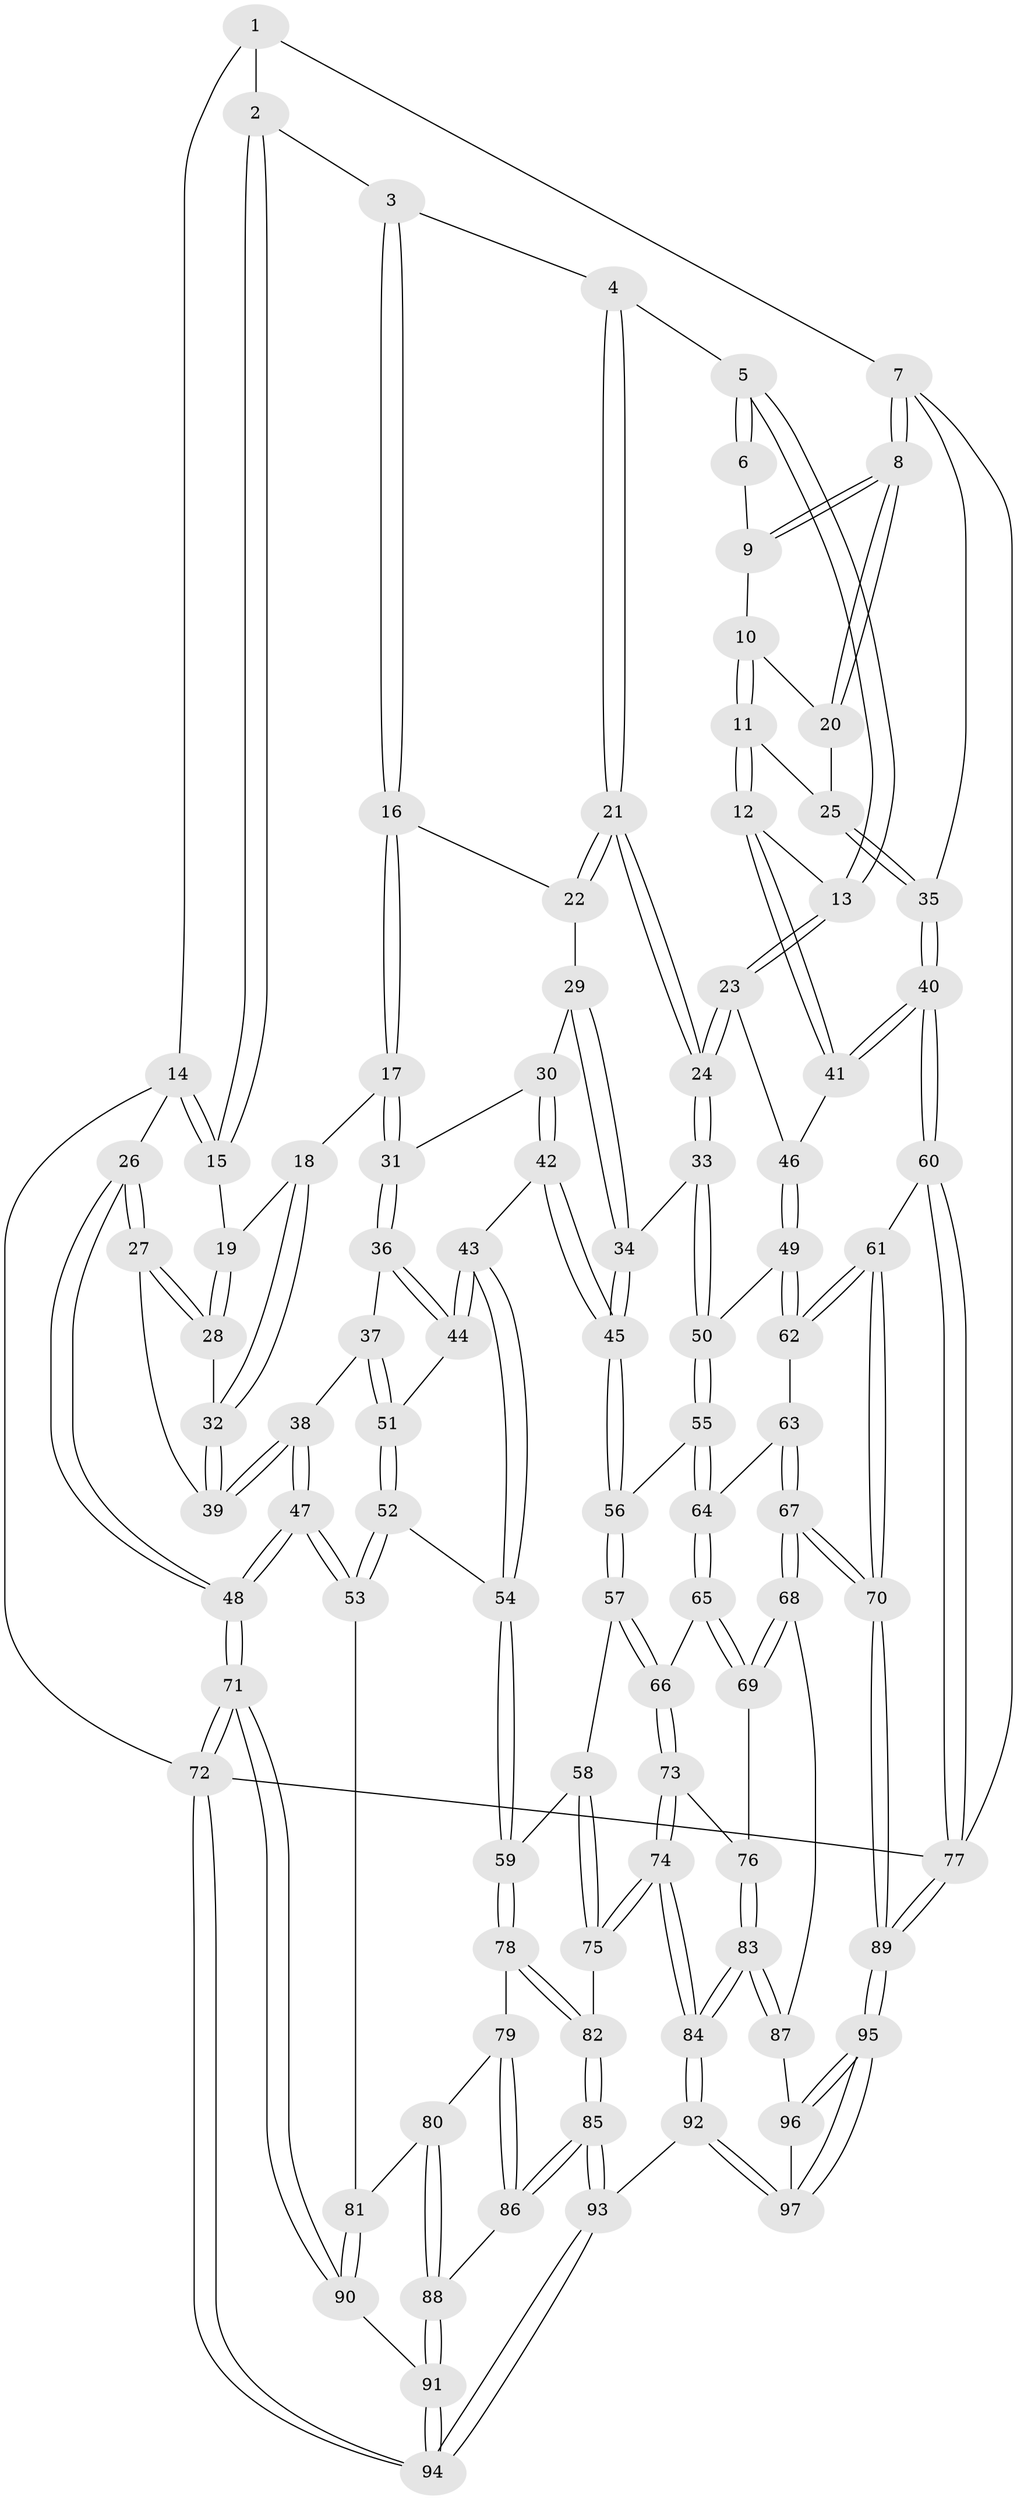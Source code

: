 // Generated by graph-tools (version 1.1) at 2025/38/03/09/25 02:38:22]
// undirected, 97 vertices, 239 edges
graph export_dot {
graph [start="1"]
  node [color=gray90,style=filled];
  1 [pos="+0.7175201446251589+0"];
  2 [pos="+0.26994248573957985+0"];
  3 [pos="+0.2815296492880301+0"];
  4 [pos="+0.4864938313653697+0.12371206347764356"];
  5 [pos="+0.6465088010932536+0.08016982967601582"];
  6 [pos="+0.7174662167384518+0"];
  7 [pos="+1+0"];
  8 [pos="+1+0.04358131522363137"];
  9 [pos="+0.7934045516759551+0.06557286361614463"];
  10 [pos="+0.8082504938018237+0.09600707568532972"];
  11 [pos="+0.7444572494391953+0.26278133789477365"];
  12 [pos="+0.7364866722203237+0.26723109557449387"];
  13 [pos="+0.6596347014178632+0.28308663050498484"];
  14 [pos="+0+0"];
  15 [pos="+0.13548769406792038+0"];
  16 [pos="+0.32518811308015727+0.2055410864213609"];
  17 [pos="+0.2243877701984919+0.26902881877679313"];
  18 [pos="+0.13700730850924106+0.20547656970028377"];
  19 [pos="+0.1204606109594285+0.16522777456606072"];
  20 [pos="+0.8977205260320708+0.15504969566414034"];
  21 [pos="+0.4848266468253055+0.2585707703730506"];
  22 [pos="+0.33664322814325764+0.21425246555465616"];
  23 [pos="+0.6299990132762688+0.3133385833354977"];
  24 [pos="+0.5324014219509491+0.33470930572867613"];
  25 [pos="+0.8753370343173072+0.2560231190848497"];
  26 [pos="+0+0.2881112976998544"];
  27 [pos="+0+0.27265632685808655"];
  28 [pos="+0+0.26178459780889735"];
  29 [pos="+0.3349689649118534+0.2848423137009071"];
  30 [pos="+0.29122810050180337+0.3562911297707407"];
  31 [pos="+0.2304551963221336+0.3267389183400366"];
  32 [pos="+0.0880778961252472+0.3131447081084494"];
  33 [pos="+0.5012439565588815+0.3818058440775184"];
  34 [pos="+0.45521310404122195+0.4102406516208895"];
  35 [pos="+1+0.48483394224986703"];
  36 [pos="+0.186641127822202+0.3707213447463984"];
  37 [pos="+0.1373409231516824+0.40124561335048314"];
  38 [pos="+0.10646772544212073+0.4058796849210417"];
  39 [pos="+0.09730799622046213+0.37673928234065013"];
  40 [pos="+1+0.5545011018047176"];
  41 [pos="+0.896042230148536+0.4587481424073914"];
  42 [pos="+0.382385556987898+0.4476017723943003"];
  43 [pos="+0.3702458760870824+0.45569235784004075"];
  44 [pos="+0.2735494960973394+0.4532977300086123"];
  45 [pos="+0.41024089672399416+0.4449035850952031"];
  46 [pos="+0.6908702196906393+0.39868403103421185"];
  47 [pos="+0+0.618999689055256"];
  48 [pos="+0+0.6308113290975532"];
  49 [pos="+0.6960046777939948+0.5456088463465043"];
  50 [pos="+0.6030132276789524+0.5506138965109377"];
  51 [pos="+0.215349228746237+0.4714256710312761"];
  52 [pos="+0.18762221626737396+0.6379888164594855"];
  53 [pos="+0+0.6366360914564024"];
  54 [pos="+0.23065756474401308+0.648687218308724"];
  55 [pos="+0.575591183856971+0.593589536476094"];
  56 [pos="+0.44116590192224675+0.5556286822038585"];
  57 [pos="+0.4250050867886367+0.6613947070264892"];
  58 [pos="+0.36231156066457+0.6744624141095195"];
  59 [pos="+0.24189287133219278+0.6593977039369819"];
  60 [pos="+1+0.5662209041890965"];
  61 [pos="+0.8757531616012747+0.6486356008627856"];
  62 [pos="+0.779014708245267+0.6025562856038575"];
  63 [pos="+0.602014911059672+0.6600812628660315"];
  64 [pos="+0.5690277773583546+0.6469158036735654"];
  65 [pos="+0.5314287507311839+0.6835675390123166"];
  66 [pos="+0.4611335349165394+0.685561492178659"];
  67 [pos="+0.7535044377035967+0.8074202494710182"];
  68 [pos="+0.6253625633933892+0.8327521078000694"];
  69 [pos="+0.5758295637178723+0.7801560372950016"];
  70 [pos="+0.7578538635649984+0.8074780138050065"];
  71 [pos="+0+0.7788234445723251"];
  72 [pos="+0+1"];
  73 [pos="+0.45294475897406494+0.7759446953300231"];
  74 [pos="+0.40739202576437705+0.8362277157823714"];
  75 [pos="+0.3862649215731928+0.832254356484812"];
  76 [pos="+0.48747146427801263+0.7868470190984581"];
  77 [pos="+1+1"];
  78 [pos="+0.251548322846176+0.7194251552043381"];
  79 [pos="+0.240730358932555+0.7595626141804566"];
  80 [pos="+0.1573596925629784+0.8379735053359421"];
  81 [pos="+0.1278022445486571+0.8342577637456066"];
  82 [pos="+0.3570120312137848+0.8374780139506782"];
  83 [pos="+0.5355795755708981+0.8960717356069141"];
  84 [pos="+0.48134770701247753+0.9260834594456672"];
  85 [pos="+0.28770968611902864+0.9044080687105994"];
  86 [pos="+0.24960264067325738+0.889725475917057"];
  87 [pos="+0.5822085946795242+0.8774094607998789"];
  88 [pos="+0.2358607397492861+0.8916296363706333"];
  89 [pos="+0.9367753471998267+1"];
  90 [pos="+0.09485230242801183+0.9493221666889199"];
  91 [pos="+0.12073128435528603+0.9899055661438447"];
  92 [pos="+0.39579330011872993+1"];
  93 [pos="+0.39110086400674227+1"];
  94 [pos="+0.14926475181704627+1"];
  95 [pos="+0.8720359254534087+1"];
  96 [pos="+0.6026734437445378+0.9298984530780308"];
  97 [pos="+0.5159988999408377+1"];
  1 -- 2;
  1 -- 7;
  1 -- 14;
  2 -- 3;
  2 -- 15;
  2 -- 15;
  3 -- 4;
  3 -- 16;
  3 -- 16;
  4 -- 5;
  4 -- 21;
  4 -- 21;
  5 -- 6;
  5 -- 6;
  5 -- 13;
  5 -- 13;
  6 -- 9;
  7 -- 8;
  7 -- 8;
  7 -- 35;
  7 -- 77;
  8 -- 9;
  8 -- 9;
  8 -- 20;
  8 -- 20;
  9 -- 10;
  10 -- 11;
  10 -- 11;
  10 -- 20;
  11 -- 12;
  11 -- 12;
  11 -- 25;
  12 -- 13;
  12 -- 41;
  12 -- 41;
  13 -- 23;
  13 -- 23;
  14 -- 15;
  14 -- 15;
  14 -- 26;
  14 -- 72;
  15 -- 19;
  16 -- 17;
  16 -- 17;
  16 -- 22;
  17 -- 18;
  17 -- 31;
  17 -- 31;
  18 -- 19;
  18 -- 32;
  18 -- 32;
  19 -- 28;
  19 -- 28;
  20 -- 25;
  21 -- 22;
  21 -- 22;
  21 -- 24;
  21 -- 24;
  22 -- 29;
  23 -- 24;
  23 -- 24;
  23 -- 46;
  24 -- 33;
  24 -- 33;
  25 -- 35;
  25 -- 35;
  26 -- 27;
  26 -- 27;
  26 -- 48;
  26 -- 48;
  27 -- 28;
  27 -- 28;
  27 -- 39;
  28 -- 32;
  29 -- 30;
  29 -- 34;
  29 -- 34;
  30 -- 31;
  30 -- 42;
  30 -- 42;
  31 -- 36;
  31 -- 36;
  32 -- 39;
  32 -- 39;
  33 -- 34;
  33 -- 50;
  33 -- 50;
  34 -- 45;
  34 -- 45;
  35 -- 40;
  35 -- 40;
  36 -- 37;
  36 -- 44;
  36 -- 44;
  37 -- 38;
  37 -- 51;
  37 -- 51;
  38 -- 39;
  38 -- 39;
  38 -- 47;
  38 -- 47;
  40 -- 41;
  40 -- 41;
  40 -- 60;
  40 -- 60;
  41 -- 46;
  42 -- 43;
  42 -- 45;
  42 -- 45;
  43 -- 44;
  43 -- 44;
  43 -- 54;
  43 -- 54;
  44 -- 51;
  45 -- 56;
  45 -- 56;
  46 -- 49;
  46 -- 49;
  47 -- 48;
  47 -- 48;
  47 -- 53;
  47 -- 53;
  48 -- 71;
  48 -- 71;
  49 -- 50;
  49 -- 62;
  49 -- 62;
  50 -- 55;
  50 -- 55;
  51 -- 52;
  51 -- 52;
  52 -- 53;
  52 -- 53;
  52 -- 54;
  53 -- 81;
  54 -- 59;
  54 -- 59;
  55 -- 56;
  55 -- 64;
  55 -- 64;
  56 -- 57;
  56 -- 57;
  57 -- 58;
  57 -- 66;
  57 -- 66;
  58 -- 59;
  58 -- 75;
  58 -- 75;
  59 -- 78;
  59 -- 78;
  60 -- 61;
  60 -- 77;
  60 -- 77;
  61 -- 62;
  61 -- 62;
  61 -- 70;
  61 -- 70;
  62 -- 63;
  63 -- 64;
  63 -- 67;
  63 -- 67;
  64 -- 65;
  64 -- 65;
  65 -- 66;
  65 -- 69;
  65 -- 69;
  66 -- 73;
  66 -- 73;
  67 -- 68;
  67 -- 68;
  67 -- 70;
  67 -- 70;
  68 -- 69;
  68 -- 69;
  68 -- 87;
  69 -- 76;
  70 -- 89;
  70 -- 89;
  71 -- 72;
  71 -- 72;
  71 -- 90;
  71 -- 90;
  72 -- 94;
  72 -- 94;
  72 -- 77;
  73 -- 74;
  73 -- 74;
  73 -- 76;
  74 -- 75;
  74 -- 75;
  74 -- 84;
  74 -- 84;
  75 -- 82;
  76 -- 83;
  76 -- 83;
  77 -- 89;
  77 -- 89;
  78 -- 79;
  78 -- 82;
  78 -- 82;
  79 -- 80;
  79 -- 86;
  79 -- 86;
  80 -- 81;
  80 -- 88;
  80 -- 88;
  81 -- 90;
  81 -- 90;
  82 -- 85;
  82 -- 85;
  83 -- 84;
  83 -- 84;
  83 -- 87;
  83 -- 87;
  84 -- 92;
  84 -- 92;
  85 -- 86;
  85 -- 86;
  85 -- 93;
  85 -- 93;
  86 -- 88;
  87 -- 96;
  88 -- 91;
  88 -- 91;
  89 -- 95;
  89 -- 95;
  90 -- 91;
  91 -- 94;
  91 -- 94;
  92 -- 93;
  92 -- 97;
  92 -- 97;
  93 -- 94;
  93 -- 94;
  95 -- 96;
  95 -- 96;
  95 -- 97;
  95 -- 97;
  96 -- 97;
}
